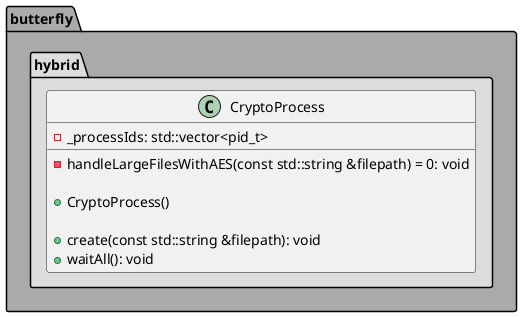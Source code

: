 @startuml
'https://plantuml.com/class-diagram

package butterfly #AAAAAA
{

package hybrid #DDDDDD
{

class CryptoProcess
{
    - _processIds: std::vector<pid_t>
    - handleLargeFilesWithAES(const std::string &filepath) = 0: void

    + CryptoProcess()

    + create(const std::string &filepath): void
    + waitAll(): void
}

}

}

@enduml